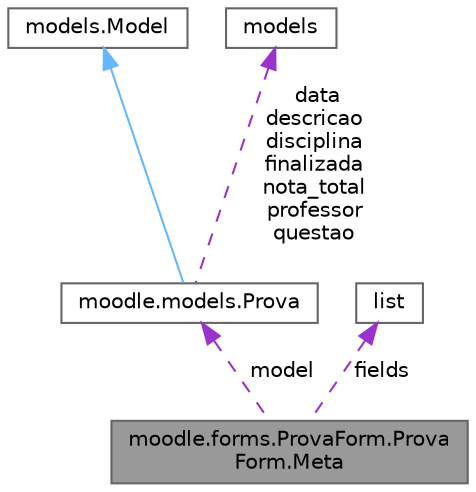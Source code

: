 digraph "moodle.forms.ProvaForm.ProvaForm.Meta"
{
 // INTERACTIVE_SVG=YES
 // LATEX_PDF_SIZE
  bgcolor="transparent";
  edge [fontname=Helvetica,fontsize=10,labelfontname=Helvetica,labelfontsize=10];
  node [fontname=Helvetica,fontsize=10,shape=box,height=0.2,width=0.4];
  Node1 [label="moodle.forms.ProvaForm.Prova\lForm.Meta",height=0.2,width=0.4,color="gray40", fillcolor="grey60", style="filled", fontcolor="black",tooltip=" "];
  Node2 -> Node1 [dir="back",color="darkorchid3",style="dashed",label=" model" ];
  Node2 [label="moodle.models.Prova",height=0.2,width=0.4,color="gray40", fillcolor="white", style="filled",URL="$classmoodle_1_1models_1_1_prova.html",tooltip=" "];
  Node3 -> Node2 [dir="back",color="steelblue1",style="solid"];
  Node3 [label="models.Model",height=0.2,width=0.4,color="gray40", fillcolor="white", style="filled",tooltip=" "];
  Node4 -> Node2 [dir="back",color="darkorchid3",style="dashed",label=" data\ndescricao\ndisciplina\nfinalizada\nnota_total\nprofessor\nquestao" ];
  Node4 [label="models",height=0.2,width=0.4,color="gray40", fillcolor="white", style="filled",tooltip=" "];
  Node5 -> Node1 [dir="back",color="darkorchid3",style="dashed",label=" fields" ];
  Node5 [label="list",height=0.2,width=0.4,color="gray40", fillcolor="white", style="filled",tooltip=" "];
}
